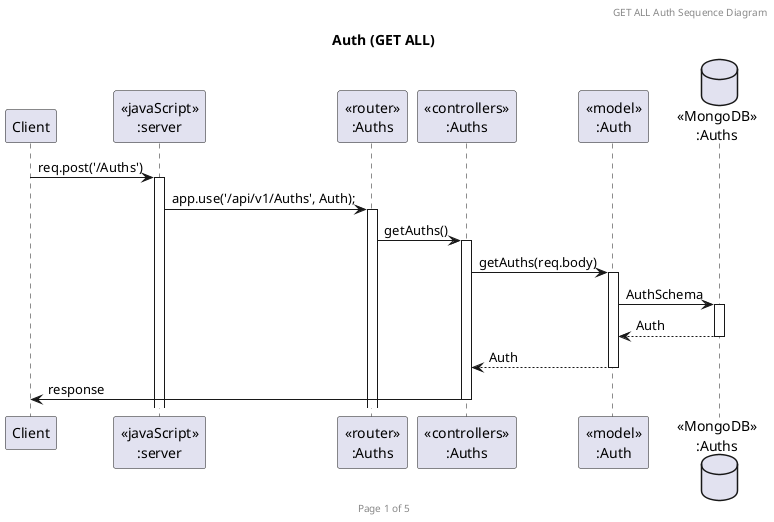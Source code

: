 @startuml Auth (GET ALL)

header GET ALL Auth Sequence Diagram
footer Page 1 of 5
title "Auth (GET ALL)"

participant "Client" as client
participant "<<javaScript>>\n:server" as server
participant "<<router>>\n:Auths" as routerAuths
participant "<<controllers>>\n:Auths" as controllersAuths
participant "<<model>>\n:Auth" as modelAuths
database "<<MongoDB>>\n:Auths" as AuthDatabase

client->server ++:req.post('/Auths')
server->routerAuths ++:app.use('/api/v1/Auths', Auth);
routerAuths -> controllersAuths ++:getAuths()
controllersAuths->modelAuths ++: getAuths(req.body)
modelAuths ->AuthDatabase ++: AuthSchema
AuthDatabase --> modelAuths --: Auth
controllersAuths <-- modelAuths --:Auth
controllersAuths->client --:response

@enduml